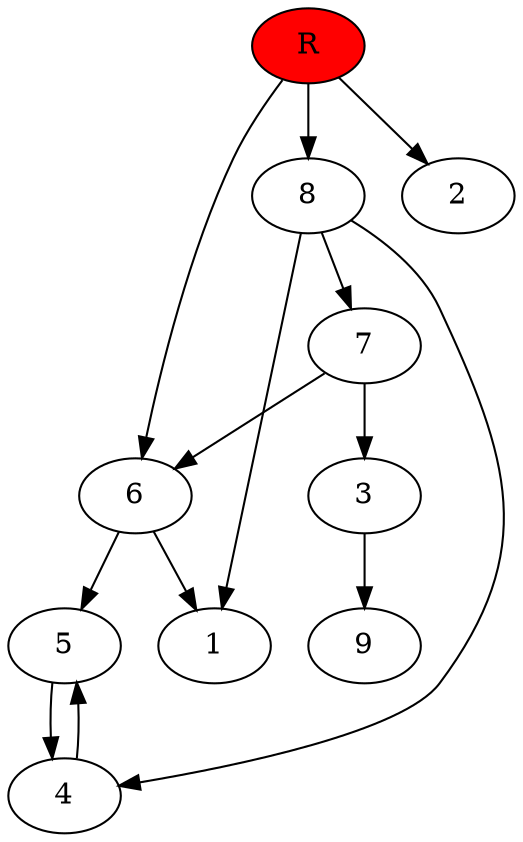 digraph prb15484 {
	1
	2
	3
	4
	5
	6
	7
	8
	R [fillcolor="#ff0000" style=filled]
	3 -> 9
	4 -> 5
	5 -> 4
	6 -> 1
	6 -> 5
	7 -> 3
	7 -> 6
	8 -> 1
	8 -> 4
	8 -> 7
	R -> 2
	R -> 6
	R -> 8
}
